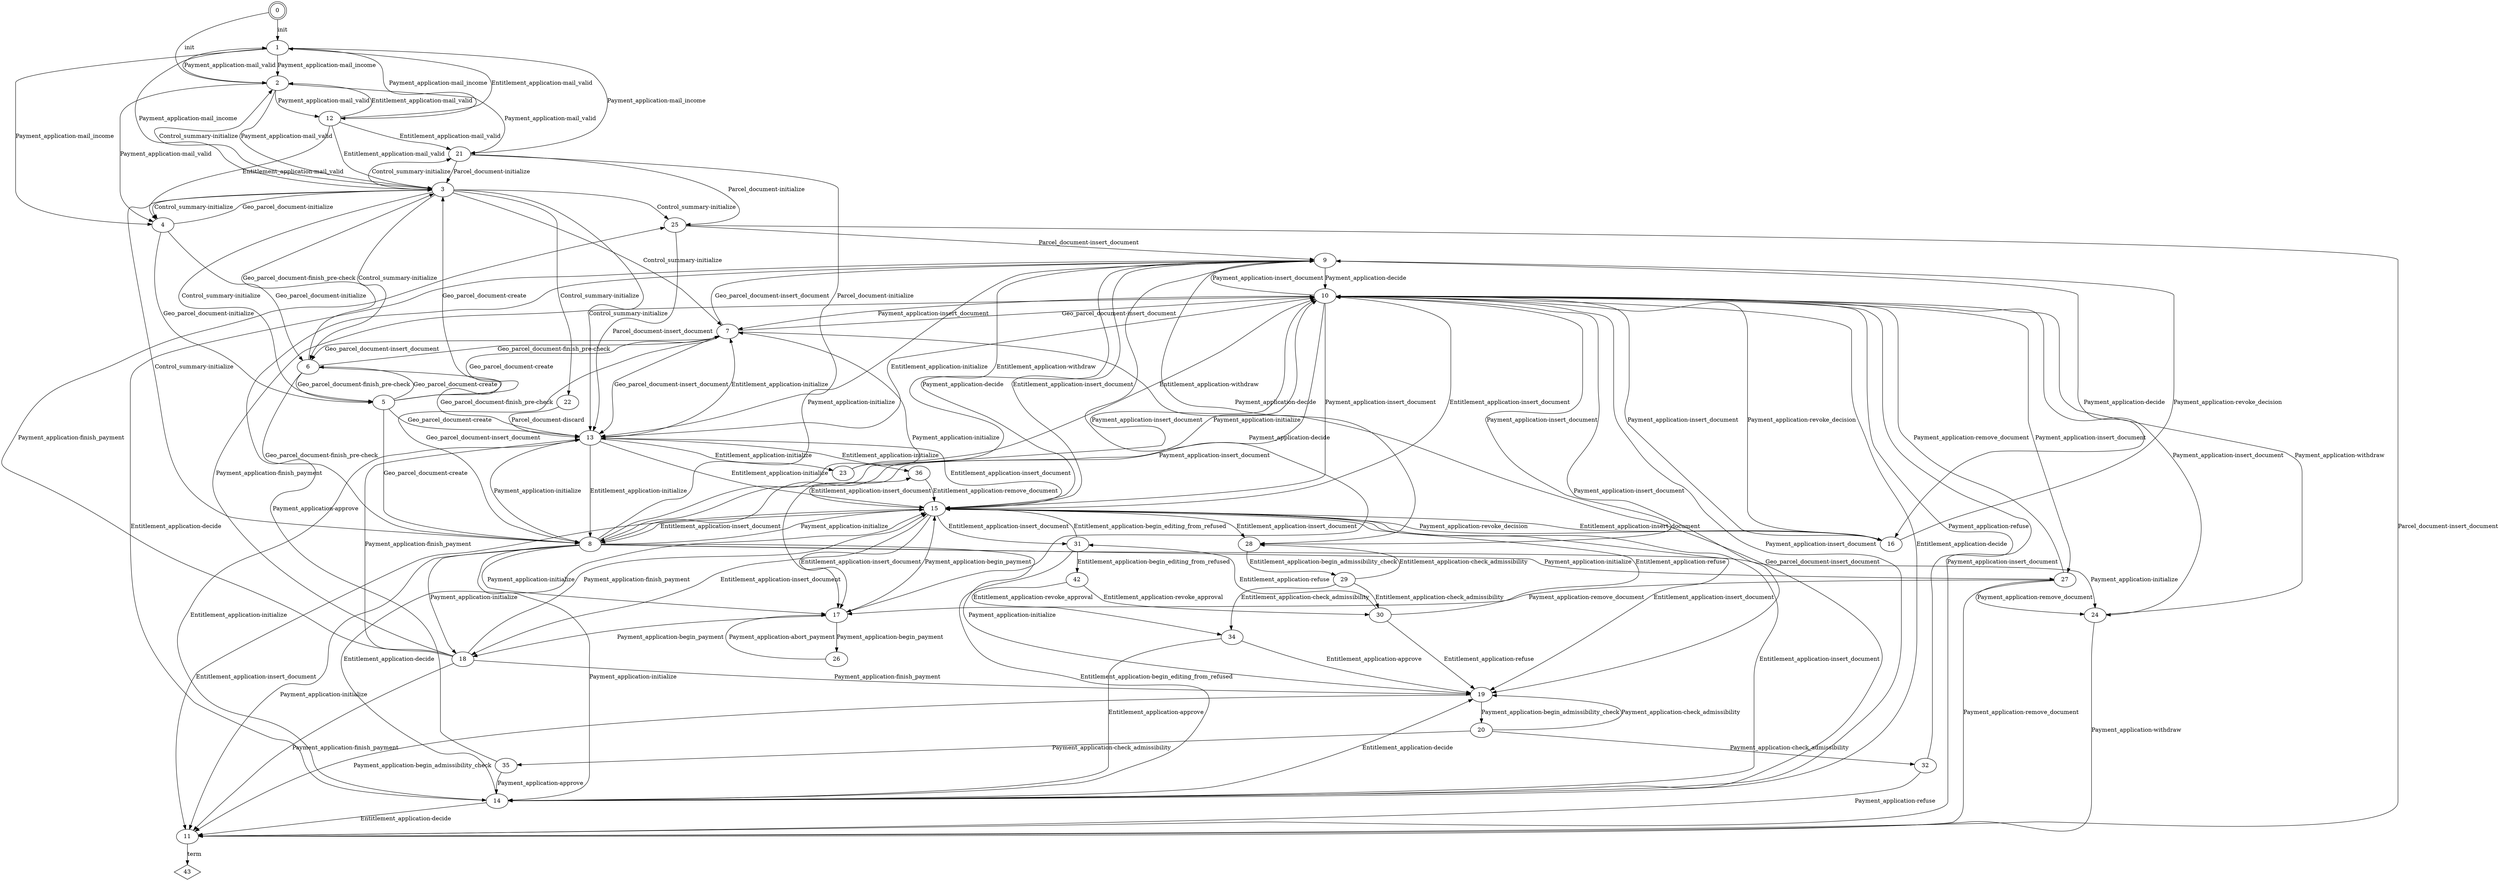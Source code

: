 strict digraph  {
0 [shape=doublecircle];
1;
2;
3;
4;
5;
6;
7;
8;
9;
10;
11;
12;
13;
14;
15;
16;
17;
18;
19;
20;
21;
22;
23;
24;
25;
26;
27;
28;
29;
30;
31;
32;
34;
35;
36;
42;
43 [shape=diamond];
0 -> 1  [label=init, weight=247];
0 -> 2  [label=init, weight=19];
1 -> 21  [label="Payment_application-mail_income", weight=9];
1 -> 12  [label="Payment_application-mail_income", weight=11];
1 -> 3  [label="Payment_application-mail_income", weight=3];
1 -> 2  [label="Payment_application-mail_income", weight=236];
1 -> 4  [label="Payment_application-mail_income", weight=8];
2 -> 1  [label="Payment_application-mail_valid", weight=9];
2 -> 21  [label="Payment_application-mail_valid", weight=7];
2 -> 12  [label="Payment_application-mail_valid", weight=148];
2 -> 3  [label="Payment_application-mail_valid", weight=9];
2 -> 4  [label="Payment_application-mail_valid", weight=91];
3 -> 22  [label="Control_summary-initialize", weight=2];
3 -> 21  [label="Control_summary-initialize", weight=32];
3 -> 13  [label="Control_summary-initialize", weight=78];
3 -> 2  [label="Control_summary-initialize", weight=2];
3 -> 5  [label="Control_summary-initialize", weight=50];
3 -> 6  [label="Control_summary-initialize", weight=5];
3 -> 7  [label="Control_summary-initialize", weight=2];
3 -> 4  [label="Control_summary-initialize", weight=9];
3 -> 8  [label="Control_summary-initialize", weight=51];
3 -> 25  [label="Control_summary-initialize", weight=36];
4 -> 5  [label="Geo_parcel_document-initialize", weight=73];
4 -> 6  [label="Geo_parcel_document-initialize", weight=54];
4 -> 3  [label="Geo_parcel_document-initialize", weight=4];
5 -> 13  [label="Geo_parcel_document-create", weight=3];
5 -> 3  [label="Geo_parcel_document-create", weight=74];
5 -> 6  [label="Geo_parcel_document-create", weight=19];
5 -> 7  [label="Geo_parcel_document-create", weight=9];
5 -> 8  [label="Geo_parcel_document-create", weight=41];
6 -> 13  [label="Geo_parcel_document-finish_pre-check", weight=5];
6 -> 3  [label="Geo_parcel_document-finish_pre-check", weight=42];
6 -> 5  [label="Geo_parcel_document-finish_pre-check", weight=19];
6 -> 7  [label="Geo_parcel_document-finish_pre-check", weight=6];
6 -> 8  [label="Geo_parcel_document-finish_pre-check", weight=10];
7 -> 14  [label="Geo_parcel_document-insert_document", weight=3];
7 -> 13  [label="Geo_parcel_document-insert_document", weight=2];
7 -> 10  [label="Geo_parcel_document-insert_document", weight=3];
7 -> 9  [label="Geo_parcel_document-insert_document", weight=10];
7 -> 6  [label="Geo_parcel_document-insert_document", weight=6];
7 -> 8  [label="Geo_parcel_document-insert_document", weight=8];
8 -> 27  [label="Payment_application-initialize", weight=8];
8 -> 24  [label="Payment_application-initialize", weight=2];
8 -> 14  [label="Payment_application-initialize", weight=96];
8 -> 13  [label="Payment_application-initialize", weight=3];
8 -> 17  [label="Payment_application-initialize", weight=8];
8 -> 10  [label="Payment_application-initialize", weight=63];
8 -> 11  [label="Payment_application-initialize", weight=5];
8 -> 9  [label="Payment_application-initialize", weight=68];
8 -> 7  [label="Payment_application-initialize", weight=12];
8 -> 15  [label="Payment_application-initialize", weight=57];
8 -> 18  [label="Payment_application-initialize", weight=2];
8 -> 19  [label="Payment_application-initialize", weight=5];
9 -> 28  [label="Payment_application-decide", weight=2];
9 -> 17  [label="Payment_application-decide", weight=59];
9 -> 10  [label="Payment_application-decide", weight=225];
9 -> 16  [label="Payment_application-decide", weight=123];
9 -> 15  [label="Payment_application-decide", weight=9];
10 -> 27  [label="Payment_application-insert_document", weight=43];
10 -> 24  [label="Payment_application-insert_document", weight=3];
10 -> 28  [label="Payment_application-insert_document", weight=34];
10 -> 14  [label="Payment_application-insert_document", weight=14];
10 -> 17  [label="Payment_application-insert_document", weight=137];
10 -> 11  [label="Payment_application-insert_document", weight=85];
10 -> 9  [label="Payment_application-insert_document", weight=47];
10 -> 16  [label="Payment_application-insert_document", weight=25];
10 -> 7  [label="Payment_application-insert_document", weight=2];
10 -> 19  [label="Payment_application-insert_document", weight=2];
10 -> 15  [label="Payment_application-insert_document", weight=37];
10 -> 8  [label="Payment_application-insert_document", weight=26];
11 -> 43  [label=term, weight=270];
12 -> 1  [label="Entitlement_application-mail_valid", weight=10];
12 -> 21  [label="Entitlement_application-mail_valid", weight=89];
12 -> 3  [label="Entitlement_application-mail_valid", weight=28];
12 -> 2  [label="Entitlement_application-mail_valid", weight=10];
12 -> 4  [label="Entitlement_application-mail_valid", weight=23];
13 -> 23  [label="Entitlement_application-initialize", weight=4];
13 -> 36  [label="Entitlement_application-initialize", weight=3];
13 -> 14  [label="Entitlement_application-initialize", weight=5];
13 -> 10  [label="Entitlement_application-initialize", weight=2];
13 -> 7  [label="Entitlement_application-initialize", weight=2];
13 -> 15  [label="Entitlement_application-initialize", weight=50];
13 -> 8  [label="Entitlement_application-initialize", weight=154];
14 -> 10  [label="Entitlement_application-decide", weight=4];
14 -> 11  [label="Entitlement_application-decide", weight=2];
14 -> 9  [label="Entitlement_application-decide", weight=125];
14 -> 15  [label="Entitlement_application-decide", weight=53];
14 -> 19  [label="Entitlement_application-decide", weight=2];
15 -> 31  [label="Entitlement_application-insert_document", weight=2];
15 -> 36  [label="Entitlement_application-insert_document", weight=11];
15 -> 28  [label="Entitlement_application-insert_document", weight=10];
15 -> 14  [label="Entitlement_application-insert_document", weight=46];
15 -> 13  [label="Entitlement_application-insert_document", weight=14];
15 -> 17  [label="Entitlement_application-insert_document", weight=2];
15 -> 10  [label="Entitlement_application-insert_document", weight=32];
15 -> 11  [label="Entitlement_application-insert_document", weight=14];
15 -> 9  [label="Entitlement_application-insert_document", weight=60];
15 -> 16  [label="Entitlement_application-insert_document", weight=2];
15 -> 19  [label="Entitlement_application-insert_document", weight=20];
15 -> 8  [label="Entitlement_application-insert_document", weight=36];
15 -> 18  [label="Entitlement_application-insert_document", weight=78];
16 -> 9  [label="Payment_application-revoke_decision", weight=100];
16 -> 15  [label="Payment_application-revoke_decision", weight=3];
16 -> 10  [label="Payment_application-revoke_decision", weight=41];
17 -> 26  [label="Payment_application-begin_payment", weight=99];
17 -> 15  [label="Payment_application-begin_payment", weight=78];
17 -> 18  [label="Payment_application-begin_payment", weight=129];
18 -> 13  [label="Payment_application-finish_payment", weight=42];
18 -> 10  [label="Payment_application-finish_payment", weight=17];
18 -> 11  [label="Payment_application-finish_payment", weight=133];
18 -> 19  [label="Payment_application-finish_payment", weight=4];
18 -> 15  [label="Payment_application-finish_payment", weight=10];
18 -> 25  [label="Payment_application-finish_payment", weight=6];
19 -> 11  [label="Payment_application-begin_admissibility_check", weight=2];
19 -> 20  [label="Payment_application-begin_admissibility_check", weight=48];
20 -> 32  [label="Payment_application-check_admissibility", weight=26];
20 -> 35  [label="Payment_application-check_admissibility", weight=15];
20 -> 19  [label="Payment_application-check_admissibility", weight=10];
21 -> 13  [label="Parcel_document-initialize", weight=7];
21 -> 3  [label="Parcel_document-initialize", weight=106];
21 -> 25  [label="Parcel_document-initialize", weight=25];
22 -> 13  [label="Parcel_document-discard", weight=3];
23 -> 10  [label="Entitlement_application-withdraw", weight=2];
23 -> 9  [label="Entitlement_application-withdraw", weight=3];
24 -> 10  [label="Payment_application-withdraw", weight=2];
24 -> 11  [label="Payment_application-withdraw", weight=5];
25 -> 13  [label="Parcel_document-insert_document", weight=61];
25 -> 11  [label="Parcel_document-insert_document", weight=5];
25 -> 9  [label="Parcel_document-insert_document", weight=2];
26 -> 17  [label="Payment_application-abort_payment", weight=98];
27 -> 24  [label="Payment_application-remove_document", weight=2];
27 -> 17  [label="Payment_application-remove_document", weight=2];
27 -> 10  [label="Payment_application-remove_document", weight=41];
27 -> 11  [label="Payment_application-remove_document", weight=6];
28 -> 29  [label="Entitlement_application-begin_admissibility_check", weight=49];
29 -> 30  [label="Entitlement_application-check_admissibility", weight=35];
29 -> 28  [label="Entitlement_application-check_admissibility", weight=6];
29 -> 34  [label="Entitlement_application-check_admissibility", weight=12];
30 -> 31  [label="Entitlement_application-refuse", weight=11];
30 -> 15  [label="Entitlement_application-refuse", weight=13];
30 -> 19  [label="Entitlement_application-refuse", weight=10];
31 -> 14  [label="Entitlement_application-begin_editing_from_refused", weight=6];
31 -> 15  [label="Entitlement_application-begin_editing_from_refused", weight=5];
31 -> 42  [label="Entitlement_application-begin_editing_from_refused", weight=2];
32 -> 11  [label="Payment_application-refuse", weight=8];
32 -> 10  [label="Payment_application-refuse", weight=14];
34 -> 14  [label="Entitlement_application-approve", weight=11];
34 -> 19  [label="Entitlement_application-approve", weight=3];
35 -> 14  [label="Payment_application-approve", weight=5];
35 -> 9  [label="Payment_application-approve", weight=11];
36 -> 15  [label="Entitlement_application-remove_document", weight=14];
42 -> 34  [label="Entitlement_application-revoke_approval", weight=2];
42 -> 30  [label="Entitlement_application-revoke_approval", weight=2];
}

